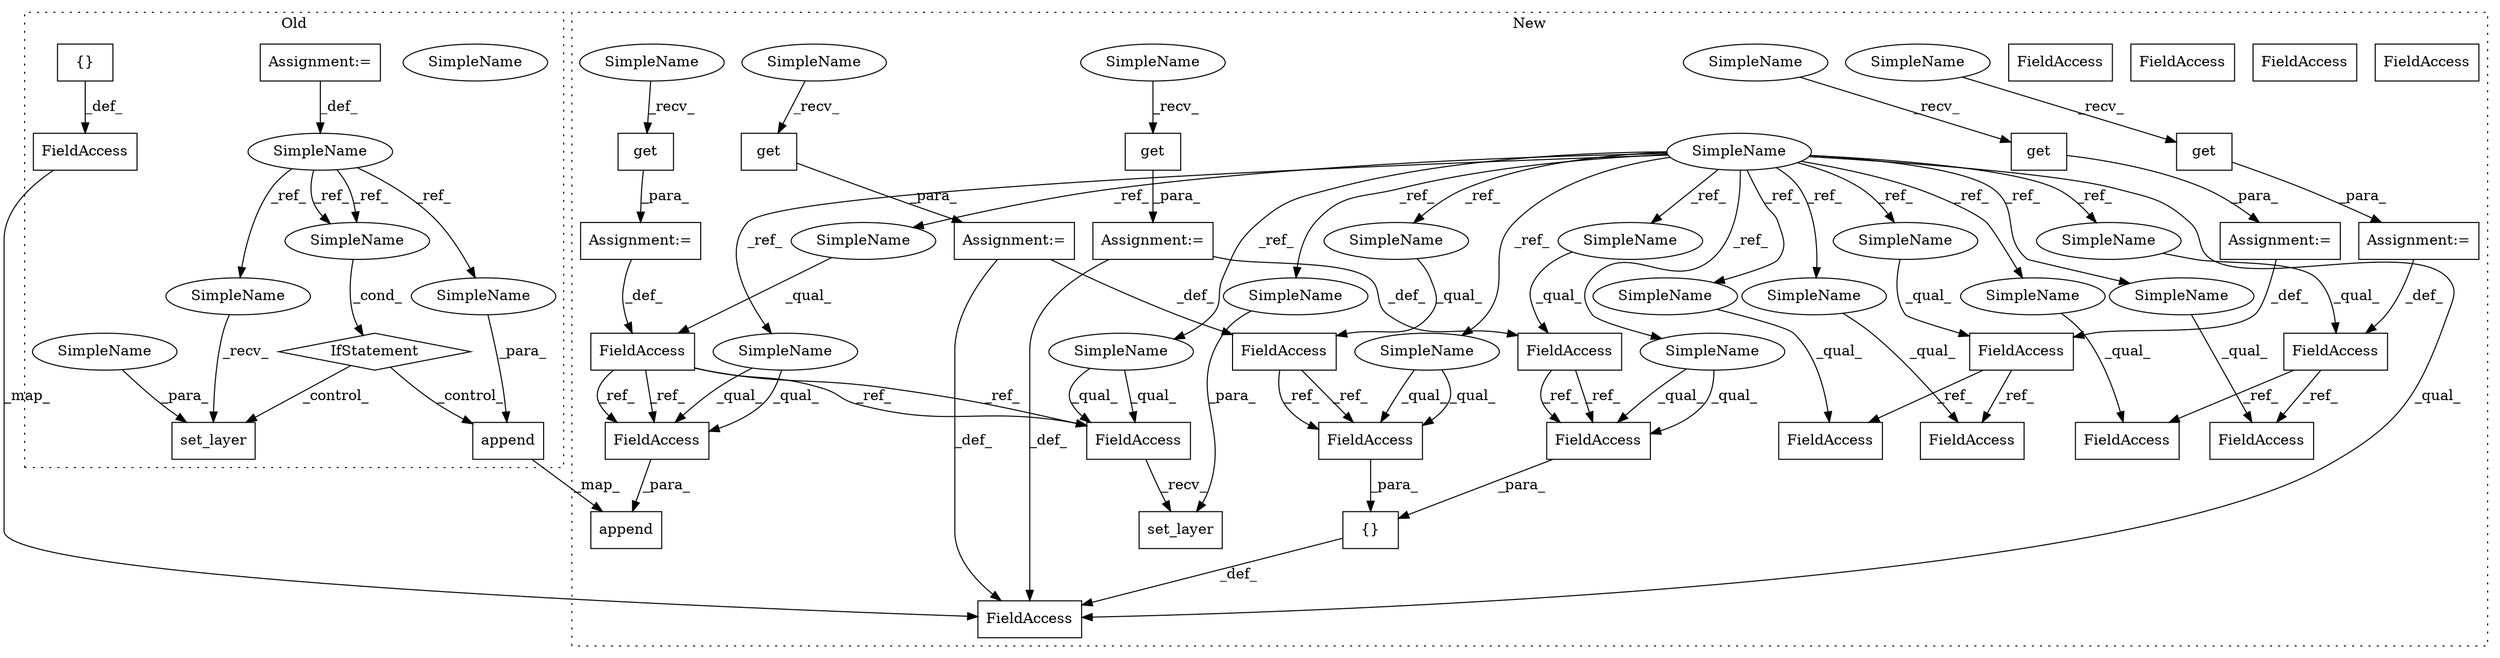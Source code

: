 digraph G {
subgraph cluster0 {
1 [label="IfStatement" a="25" s="12941,12965" l="4,2" shape="diamond"];
3 [label="SimpleName" a="42" s="12945" l="20" shape="ellipse"];
4 [label="set_layer" a="32" s="12996,13010" l="10,1" shape="box"];
16 [label="SimpleName" a="42" s="12221" l="20" shape="ellipse"];
17 [label="append" a="32" s="13037,13064" l="7,1" shape="box"];
28 [label="Assignment:=" a="7" s="12221" l="20" shape="box"];
35 [label="FieldAccess" a="22" s="13077" l="16" shape="box"];
36 [label="{}" a="4" s="13111,13137" l="1,1" shape="box"];
37 [label="SimpleName" a="42" s="12945" l="20" shape="ellipse"];
38 [label="SimpleName" a="42" s="13044" l="20" shape="ellipse"];
39 [label="SimpleName" a="42" s="12975" l="20" shape="ellipse"];
55 [label="SimpleName" a="42" s="13006" l="4" shape="ellipse"];
label = "Old";
style="dotted";
}
subgraph cluster1 {
2 [label="set_layer" a="32" s="13553,13567" l="10,1" shape="box"];
5 [label="SimpleName" a="42" s="12444" l="4" shape="ellipse"];
6 [label="FieldAccess" a="22" s="13161" l="18" shape="box"];
7 [label="FieldAccess" a="22" s="13527" l="25" shape="box"];
8 [label="FieldAccess" a="22" s="13457" l="25" shape="box"];
9 [label="FieldAccess" a="22" s="13309" l="18" shape="box"];
10 [label="FieldAccess" a="22" s="13217" l="18" shape="box"];
11 [label="FieldAccess" a="22" s="13432" l="18" shape="box"];
12 [label="FieldAccess" a="22" s="13365" l="18" shape="box"];
13 [label="FieldAccess" a="22" s="13599" l="25" shape="box"];
14 [label="get" a="32" s="13341,13358" l="4,1" shape="box"];
15 [label="get" a="32" s="13496,13520" l="4,1" shape="box"];
18 [label="append" a="32" s="13592,13624" l="7,1" shape="box"];
19 [label="Assignment:=" a="7" s="13179" l="1" shape="box"];
20 [label="Assignment:=" a="7" s="13482" l="1" shape="box"];
21 [label="Assignment:=" a="7" s="13327" l="1" shape="box"];
22 [label="FieldAccess" a="22" s="13684" l="17" shape="box"];
23 [label="FieldAccess" a="22" s="13631" l="17" shape="box"];
24 [label="FieldAccess" a="22" s="13772" l="17" shape="box"];
25 [label="FieldAccess" a="22" s="13790" l="17" shape="box"];
26 [label="get" a="32" s="13661,13677" l="4,1" shape="box"];
27 [label="Assignment:=" a="7" s="13648" l="1" shape="box"];
29 [label="Assignment:=" a="7" s="13701" l="1" shape="box"];
30 [label="{}" a="4" s="13771,13807" l="1,1" shape="box"];
31 [label="get" a="32" s="13714,13730" l="4,1" shape="box"];
32 [label="FieldAccess" a="22" s="13284" l="18" shape="box"];
33 [label="get" a="32" s="13193,13210" l="4,1" shape="box"];
34 [label="FieldAccess" a="22" s="13737" l="16" shape="box"];
40 [label="SimpleName" a="42" s="13365" l="4" shape="ellipse"];
41 [label="SimpleName" a="42" s="13631" l="4" shape="ellipse"];
42 [label="SimpleName" a="42" s="13527" l="4" shape="ellipse"];
43 [label="SimpleName" a="42" s="13772" l="4" shape="ellipse"];
44 [label="SimpleName" a="42" s="13684" l="4" shape="ellipse"];
45 [label="SimpleName" a="42" s="13563" l="4" shape="ellipse"];
46 [label="SimpleName" a="42" s="13161" l="4" shape="ellipse"];
47 [label="SimpleName" a="42" s="13457" l="4" shape="ellipse"];
48 [label="SimpleName" a="42" s="13432" l="4" shape="ellipse"];
49 [label="SimpleName" a="42" s="13309" l="4" shape="ellipse"];
50 [label="SimpleName" a="42" s="13284" l="4" shape="ellipse"];
51 [label="SimpleName" a="42" s="13790" l="4" shape="ellipse"];
52 [label="SimpleName" a="42" s="13599" l="4" shape="ellipse"];
53 [label="SimpleName" a="42" s="13217" l="4" shape="ellipse"];
54 [label="FieldAccess" a="22" s="13790" l="17" shape="box"];
56 [label="SimpleName" a="42" s="13702" l="11" shape="ellipse"];
57 [label="SimpleName" a="42" s="13649" l="11" shape="ellipse"];
58 [label="FieldAccess" a="22" s="13772" l="17" shape="box"];
59 [label="SimpleName" a="42" s="13328" l="12" shape="ellipse"];
60 [label="SimpleName" a="42" s="13483" l="12" shape="ellipse"];
61 [label="SimpleName" a="42" s="13180" l="12" shape="ellipse"];
62 [label="FieldAccess" a="22" s="13527" l="25" shape="box"];
63 [label="FieldAccess" a="22" s="13599" l="25" shape="box"];
label = "New";
style="dotted";
}
1 -> 4 [label="_control_"];
1 -> 17 [label="_control_"];
5 -> 46 [label="_ref_"];
5 -> 41 [label="_ref_"];
5 -> 53 [label="_ref_"];
5 -> 52 [label="_ref_"];
5 -> 49 [label="_ref_"];
5 -> 50 [label="_ref_"];
5 -> 45 [label="_ref_"];
5 -> 34 [label="_qual_"];
5 -> 44 [label="_ref_"];
5 -> 51 [label="_ref_"];
5 -> 47 [label="_ref_"];
5 -> 48 [label="_ref_"];
5 -> 42 [label="_ref_"];
5 -> 43 [label="_ref_"];
5 -> 40 [label="_ref_"];
6 -> 32 [label="_ref_"];
6 -> 10 [label="_ref_"];
8 -> 63 [label="_ref_"];
8 -> 63 [label="_ref_"];
8 -> 62 [label="_ref_"];
8 -> 62 [label="_ref_"];
9 -> 11 [label="_ref_"];
9 -> 12 [label="_ref_"];
14 -> 21 [label="_para_"];
15 -> 20 [label="_para_"];
16 -> 37 [label="_ref_"];
16 -> 38 [label="_ref_"];
16 -> 39 [label="_ref_"];
16 -> 37 [label="_ref_"];
17 -> 18 [label="_map_"];
19 -> 6 [label="_def_"];
20 -> 8 [label="_def_"];
21 -> 9 [label="_def_"];
22 -> 54 [label="_ref_"];
22 -> 54 [label="_ref_"];
23 -> 58 [label="_ref_"];
23 -> 58 [label="_ref_"];
26 -> 27 [label="_para_"];
27 -> 23 [label="_def_"];
27 -> 34 [label="_def_"];
28 -> 16 [label="_def_"];
29 -> 34 [label="_def_"];
29 -> 22 [label="_def_"];
30 -> 34 [label="_def_"];
31 -> 29 [label="_para_"];
33 -> 19 [label="_para_"];
35 -> 34 [label="_map_"];
36 -> 35 [label="_def_"];
37 -> 1 [label="_cond_"];
38 -> 17 [label="_para_"];
39 -> 4 [label="_recv_"];
40 -> 12 [label="_qual_"];
41 -> 23 [label="_qual_"];
42 -> 62 [label="_qual_"];
42 -> 62 [label="_qual_"];
43 -> 58 [label="_qual_"];
43 -> 58 [label="_qual_"];
44 -> 22 [label="_qual_"];
45 -> 2 [label="_para_"];
46 -> 6 [label="_qual_"];
47 -> 8 [label="_qual_"];
48 -> 11 [label="_qual_"];
49 -> 9 [label="_qual_"];
50 -> 32 [label="_qual_"];
51 -> 54 [label="_qual_"];
51 -> 54 [label="_qual_"];
52 -> 63 [label="_qual_"];
52 -> 63 [label="_qual_"];
53 -> 10 [label="_qual_"];
54 -> 30 [label="_para_"];
55 -> 4 [label="_para_"];
56 -> 31 [label="_recv_"];
57 -> 26 [label="_recv_"];
58 -> 30 [label="_para_"];
59 -> 14 [label="_recv_"];
60 -> 15 [label="_recv_"];
61 -> 33 [label="_recv_"];
62 -> 2 [label="_recv_"];
63 -> 18 [label="_para_"];
}